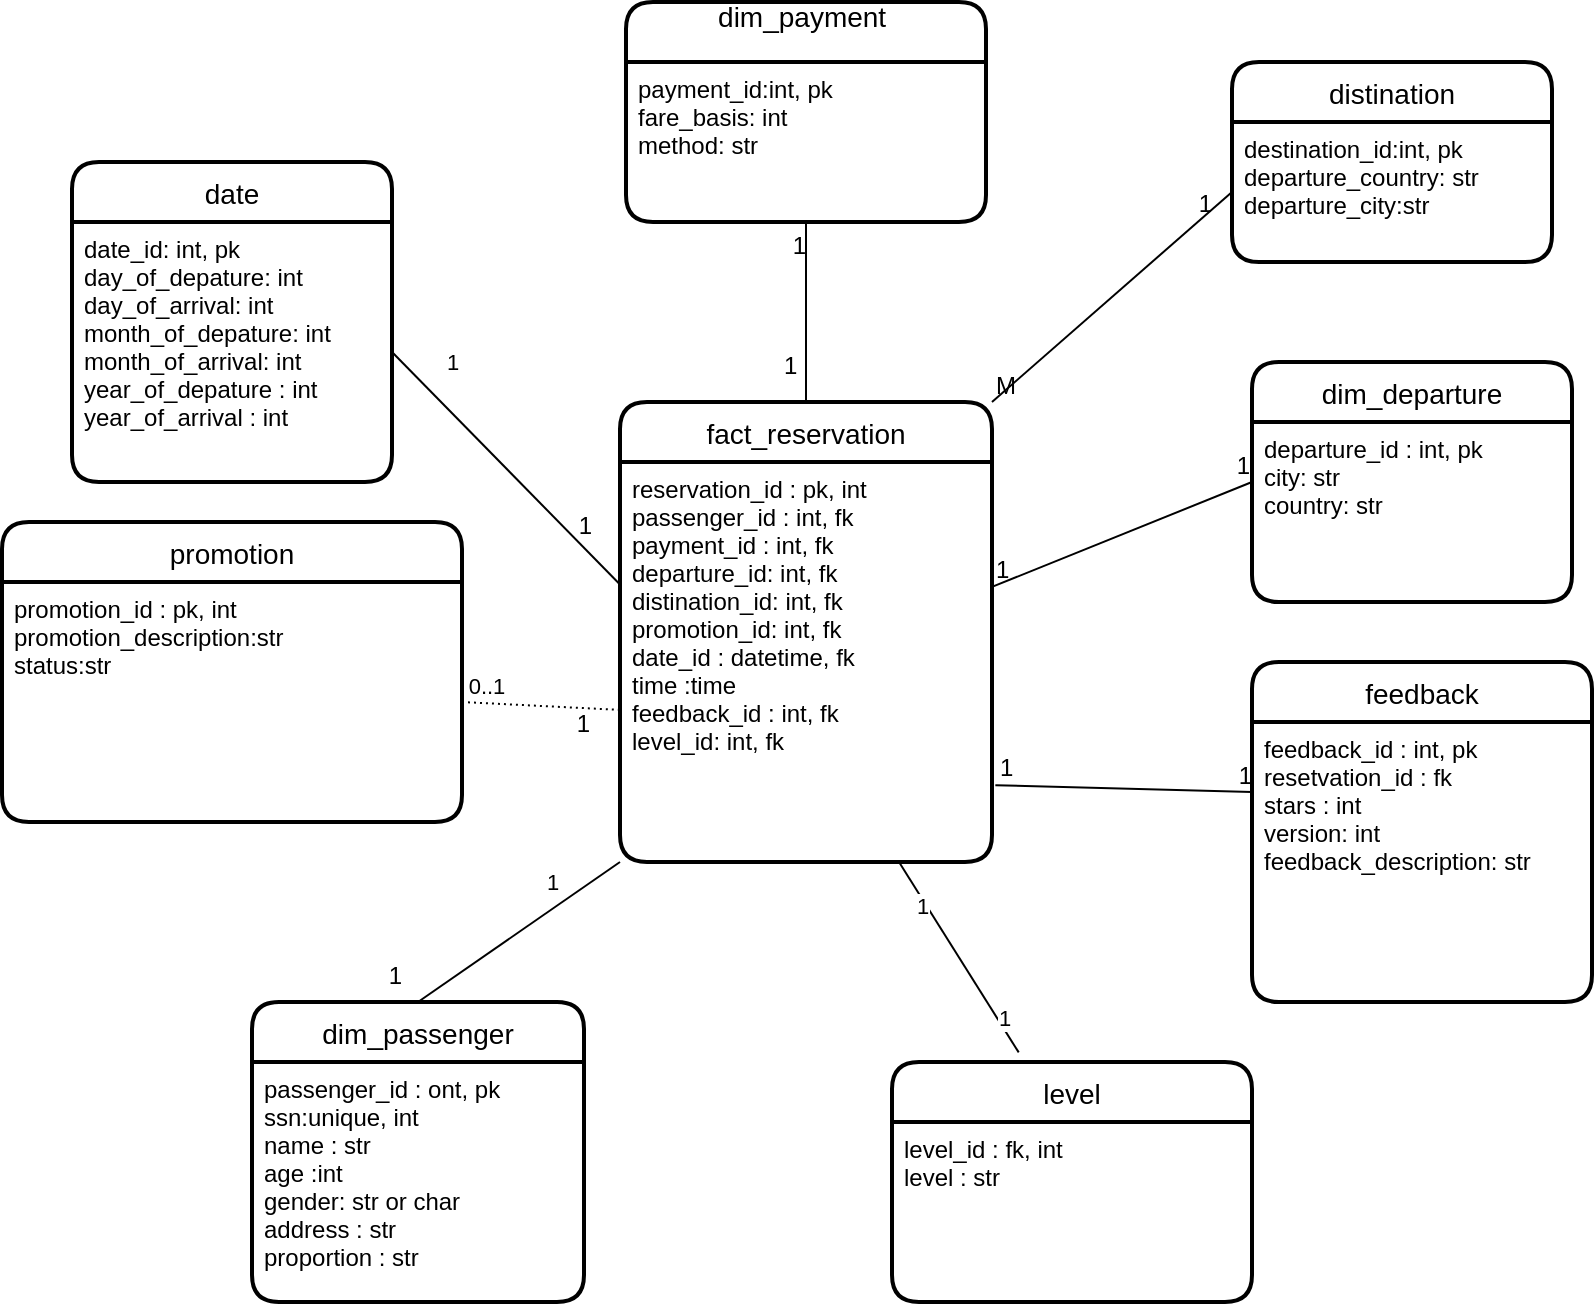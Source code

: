<mxfile version="20.7.4" type="device"><diagram id="U5fLJ4EAO6s0piSfpwPv" name="Page-1"><mxGraphModel dx="1036" dy="614" grid="1" gridSize="10" guides="1" tooltips="1" connect="1" arrows="1" fold="1" page="1" pageScale="1" pageWidth="850" pageHeight="1100" math="0" shadow="0"><root><mxCell id="0"/><mxCell id="1" parent="0"/><mxCell id="2HSCj1Mjjqbl4G-UtV3A-1" value="fact_reservation" style="swimlane;childLayout=stackLayout;horizontal=1;startSize=30;horizontalStack=0;rounded=1;fontSize=14;fontStyle=0;strokeWidth=2;resizeParent=0;resizeLast=1;shadow=0;dashed=0;align=center;" parent="1" vertex="1"><mxGeometry x="334" y="250" width="186" height="230" as="geometry"/></mxCell><mxCell id="2HSCj1Mjjqbl4G-UtV3A-2" value="reservation_id : pk, int&#10;passenger_id : int, fk&#10;payment_id : int, fk&#10;departure_id: int, fk&#10;distination_id: int, fk&#10;promotion_id: int, fk&#10;date_id : datetime, fk&#10;time :time&#10;feedback_id : int, fk&#10;level_id: int, fk" style="align=left;strokeColor=none;fillColor=none;spacingLeft=4;fontSize=12;verticalAlign=top;resizable=0;rotatable=0;part=1;" parent="2HSCj1Mjjqbl4G-UtV3A-1" vertex="1"><mxGeometry y="30" width="186" height="200" as="geometry"/></mxCell><mxCell id="2HSCj1Mjjqbl4G-UtV3A-3" value="dim_passenger" style="swimlane;childLayout=stackLayout;horizontal=1;startSize=30;horizontalStack=0;rounded=1;fontSize=14;fontStyle=0;strokeWidth=2;resizeParent=0;resizeLast=1;shadow=0;dashed=0;align=center;" parent="1" vertex="1"><mxGeometry x="150" y="550" width="166" height="150" as="geometry"/></mxCell><mxCell id="2HSCj1Mjjqbl4G-UtV3A-4" value="passenger_id : ont, pk&#10;ssn:unique, int&#10;name : str&#10;age :int&#10;gender: str or char&#10;address : str&#10;proportion : str" style="align=left;strokeColor=none;fillColor=none;spacingLeft=4;fontSize=12;verticalAlign=top;resizable=0;rotatable=0;part=1;" parent="2HSCj1Mjjqbl4G-UtV3A-3" vertex="1"><mxGeometry y="30" width="166" height="120" as="geometry"/></mxCell><mxCell id="2HSCj1Mjjqbl4G-UtV3A-5" value="dim_payment &#10;" style="swimlane;childLayout=stackLayout;horizontal=1;startSize=30;horizontalStack=0;rounded=1;fontSize=14;fontStyle=0;strokeWidth=2;resizeParent=0;resizeLast=1;shadow=0;dashed=0;align=center;" parent="1" vertex="1"><mxGeometry x="337" y="50" width="180" height="110" as="geometry"/></mxCell><mxCell id="2HSCj1Mjjqbl4G-UtV3A-6" value="payment_id:int, pk&#10;fare_basis: int&#10;method: str" style="align=left;strokeColor=none;fillColor=none;spacingLeft=4;fontSize=12;verticalAlign=top;resizable=0;rotatable=0;part=1;" parent="2HSCj1Mjjqbl4G-UtV3A-5" vertex="1"><mxGeometry y="30" width="180" height="80" as="geometry"/></mxCell><mxCell id="2HSCj1Mjjqbl4G-UtV3A-7" value="dim_departure" style="swimlane;childLayout=stackLayout;horizontal=1;startSize=30;horizontalStack=0;rounded=1;fontSize=14;fontStyle=0;strokeWidth=2;resizeParent=0;resizeLast=1;shadow=0;dashed=0;align=center;" parent="1" vertex="1"><mxGeometry x="650" y="230" width="160" height="120" as="geometry"/></mxCell><mxCell id="2HSCj1Mjjqbl4G-UtV3A-8" value="departure_id : int, pk&#10;city: str&#10;country: str" style="align=left;strokeColor=none;fillColor=none;spacingLeft=4;fontSize=12;verticalAlign=top;resizable=0;rotatable=0;part=1;" parent="2HSCj1Mjjqbl4G-UtV3A-7" vertex="1"><mxGeometry y="30" width="160" height="90" as="geometry"/></mxCell><mxCell id="2HSCj1Mjjqbl4G-UtV3A-9" value="date" style="swimlane;childLayout=stackLayout;horizontal=1;startSize=30;horizontalStack=0;rounded=1;fontSize=14;fontStyle=0;strokeWidth=2;resizeParent=0;resizeLast=1;shadow=0;dashed=0;align=center;" parent="1" vertex="1"><mxGeometry x="60" y="130" width="160" height="160" as="geometry"/></mxCell><mxCell id="2HSCj1Mjjqbl4G-UtV3A-10" value="date_id: int, pk&#10;day_of_depature: int&#10;day_of_arrival: int&#10;month_of_depature: int&#10;month_of_arrival: int&#10;year_of_depature : int&#10;year_of_arrival : int" style="align=left;strokeColor=none;fillColor=none;spacingLeft=4;fontSize=12;verticalAlign=top;resizable=0;rotatable=0;part=1;" parent="2HSCj1Mjjqbl4G-UtV3A-9" vertex="1"><mxGeometry y="30" width="160" height="130" as="geometry"/></mxCell><mxCell id="2HSCj1Mjjqbl4G-UtV3A-11" value="distination" style="swimlane;childLayout=stackLayout;horizontal=1;startSize=30;horizontalStack=0;rounded=1;fontSize=14;fontStyle=0;strokeWidth=2;resizeParent=0;resizeLast=1;shadow=0;dashed=0;align=center;" parent="1" vertex="1"><mxGeometry x="640" y="80" width="160" height="100" as="geometry"/></mxCell><mxCell id="2HSCj1Mjjqbl4G-UtV3A-12" value="destination_id:int, pk&#10;departure_country: str&#10;departure_city:str" style="align=left;strokeColor=none;fillColor=none;spacingLeft=4;fontSize=12;verticalAlign=top;resizable=0;rotatable=0;part=1;" parent="2HSCj1Mjjqbl4G-UtV3A-11" vertex="1"><mxGeometry y="30" width="160" height="70" as="geometry"/></mxCell><mxCell id="2HSCj1Mjjqbl4G-UtV3A-13" value="promotion" style="swimlane;childLayout=stackLayout;horizontal=1;startSize=30;horizontalStack=0;rounded=1;fontSize=14;fontStyle=0;strokeWidth=2;resizeParent=0;resizeLast=1;shadow=0;dashed=0;align=center;" parent="1" vertex="1"><mxGeometry x="25" y="310" width="230" height="150" as="geometry"/></mxCell><mxCell id="2HSCj1Mjjqbl4G-UtV3A-14" value="promotion_id : pk, int&#10;promotion_description:str&#10;status:str " style="align=left;strokeColor=none;fillColor=none;spacingLeft=4;fontSize=12;verticalAlign=top;resizable=0;rotatable=0;part=1;" parent="2HSCj1Mjjqbl4G-UtV3A-13" vertex="1"><mxGeometry y="30" width="230" height="120" as="geometry"/></mxCell><mxCell id="2HSCj1Mjjqbl4G-UtV3A-15" value="feedback" style="swimlane;childLayout=stackLayout;horizontal=1;startSize=30;horizontalStack=0;rounded=1;fontSize=14;fontStyle=0;strokeWidth=2;resizeParent=0;resizeLast=1;shadow=0;dashed=0;align=center;" parent="1" vertex="1"><mxGeometry x="650" y="380" width="170" height="170" as="geometry"/></mxCell><mxCell id="2HSCj1Mjjqbl4G-UtV3A-16" value="feedback_id : int, pk&#10;resetvation_id : fk&#10;stars : int&#10;version: int&#10;feedback_description: str" style="align=left;strokeColor=none;fillColor=none;spacingLeft=4;fontSize=12;verticalAlign=top;resizable=0;rotatable=0;part=1;" parent="2HSCj1Mjjqbl4G-UtV3A-15" vertex="1"><mxGeometry y="30" width="170" height="140" as="geometry"/></mxCell><mxCell id="2HSCj1Mjjqbl4G-UtV3A-17" value="" style="endArrow=none;html=1;rounded=0;exitX=1;exitY=0.5;exitDx=0;exitDy=0;entryX=0.002;entryY=0.308;entryDx=0;entryDy=0;entryPerimeter=0;" parent="1" source="2HSCj1Mjjqbl4G-UtV3A-10" target="2HSCj1Mjjqbl4G-UtV3A-2" edge="1"><mxGeometry relative="1" as="geometry"><mxPoint x="110" y="590" as="sourcePoint"/><mxPoint x="270" y="590" as="targetPoint"/></mxGeometry></mxCell><mxCell id="2HSCj1Mjjqbl4G-UtV3A-18" value="1" style="resizable=0;html=1;align=right;verticalAlign=bottom;" parent="2HSCj1Mjjqbl4G-UtV3A-17" connectable="0" vertex="1"><mxGeometry x="1" relative="1" as="geometry"><mxPoint x="-14" y="-21" as="offset"/></mxGeometry></mxCell><mxCell id="2HSCj1Mjjqbl4G-UtV3A-19" value="1" style="edgeLabel;html=1;align=center;verticalAlign=middle;resizable=0;points=[];" parent="2HSCj1Mjjqbl4G-UtV3A-17" vertex="1" connectable="0"><mxGeometry x="-0.435" y="-2" relative="1" as="geometry"><mxPoint x="-1" y="-29" as="offset"/></mxGeometry></mxCell><mxCell id="2HSCj1Mjjqbl4G-UtV3A-20" value="" style="endArrow=none;html=1;rounded=0;dashed=1;dashPattern=1 2;entryX=0.006;entryY=0.62;entryDx=0;entryDy=0;entryPerimeter=0;exitX=1;exitY=0.5;exitDx=0;exitDy=0;" parent="1" source="2HSCj1Mjjqbl4G-UtV3A-14" target="2HSCj1Mjjqbl4G-UtV3A-2" edge="1"><mxGeometry relative="1" as="geometry"><mxPoint x="230" y="540" as="sourcePoint"/><mxPoint x="390" y="540" as="targetPoint"/><Array as="points"/></mxGeometry></mxCell><mxCell id="2HSCj1Mjjqbl4G-UtV3A-21" value="1" style="resizable=0;html=1;align=right;verticalAlign=bottom;" parent="2HSCj1Mjjqbl4G-UtV3A-20" connectable="0" vertex="1"><mxGeometry x="1" relative="1" as="geometry"><mxPoint x="-15" y="16" as="offset"/></mxGeometry></mxCell><mxCell id="2HSCj1Mjjqbl4G-UtV3A-22" value="0..1" style="edgeLabel;html=1;align=center;verticalAlign=middle;resizable=0;points=[];" parent="2HSCj1Mjjqbl4G-UtV3A-20" vertex="1" connectable="0"><mxGeometry x="-0.61" relative="1" as="geometry"><mxPoint x="-4" y="-9" as="offset"/></mxGeometry></mxCell><mxCell id="2HSCj1Mjjqbl4G-UtV3A-23" value="" style="endArrow=none;html=1;rounded=0;entryX=0.5;entryY=0;entryDx=0;entryDy=0;exitX=0;exitY=1;exitDx=0;exitDy=0;" parent="1" source="2HSCj1Mjjqbl4G-UtV3A-2" target="2HSCj1Mjjqbl4G-UtV3A-3" edge="1"><mxGeometry relative="1" as="geometry"><mxPoint x="290" y="450" as="sourcePoint"/><mxPoint x="450" y="450" as="targetPoint"/></mxGeometry></mxCell><mxCell id="2HSCj1Mjjqbl4G-UtV3A-24" value="1" style="resizable=0;html=1;align=right;verticalAlign=bottom;" parent="2HSCj1Mjjqbl4G-UtV3A-23" connectable="0" vertex="1"><mxGeometry x="1" relative="1" as="geometry"><mxPoint x="-7" y="-5" as="offset"/></mxGeometry></mxCell><mxCell id="2HSCj1Mjjqbl4G-UtV3A-25" value="1" style="edgeLabel;html=1;align=center;verticalAlign=middle;resizable=0;points=[];" parent="2HSCj1Mjjqbl4G-UtV3A-23" vertex="1" connectable="0"><mxGeometry x="-0.567" y="-2" relative="1" as="geometry"><mxPoint x="-11" y="-4" as="offset"/></mxGeometry></mxCell><mxCell id="2HSCj1Mjjqbl4G-UtV3A-26" value="" style="endArrow=none;html=1;rounded=0;entryX=0;entryY=0.5;entryDx=0;entryDy=0;exitX=1;exitY=0;exitDx=0;exitDy=0;" parent="1" source="2HSCj1Mjjqbl4G-UtV3A-1" target="2HSCj1Mjjqbl4G-UtV3A-12" edge="1"><mxGeometry relative="1" as="geometry"><mxPoint x="290" y="350" as="sourcePoint"/><mxPoint x="450" y="350" as="targetPoint"/></mxGeometry></mxCell><mxCell id="2HSCj1Mjjqbl4G-UtV3A-27" value="M" style="resizable=0;html=1;align=left;verticalAlign=bottom;" parent="2HSCj1Mjjqbl4G-UtV3A-26" connectable="0" vertex="1"><mxGeometry x="-1" relative="1" as="geometry"/></mxCell><mxCell id="2HSCj1Mjjqbl4G-UtV3A-28" value="1" style="resizable=0;html=1;align=right;verticalAlign=bottom;" parent="2HSCj1Mjjqbl4G-UtV3A-26" connectable="0" vertex="1"><mxGeometry x="1" relative="1" as="geometry"><mxPoint x="-10" y="15" as="offset"/></mxGeometry></mxCell><mxCell id="2HSCj1Mjjqbl4G-UtV3A-29" value="" style="endArrow=none;html=1;rounded=0;entryX=0.5;entryY=1;entryDx=0;entryDy=0;exitX=0.5;exitY=0;exitDx=0;exitDy=0;" parent="1" source="2HSCj1Mjjqbl4G-UtV3A-1" target="2HSCj1Mjjqbl4G-UtV3A-6" edge="1"><mxGeometry relative="1" as="geometry"><mxPoint x="290" y="350" as="sourcePoint"/><mxPoint x="450" y="350" as="targetPoint"/></mxGeometry></mxCell><mxCell id="2HSCj1Mjjqbl4G-UtV3A-30" value="1" style="resizable=0;html=1;align=left;verticalAlign=bottom;" parent="2HSCj1Mjjqbl4G-UtV3A-29" connectable="0" vertex="1"><mxGeometry x="-1" relative="1" as="geometry"><mxPoint x="-13" y="-10" as="offset"/></mxGeometry></mxCell><mxCell id="2HSCj1Mjjqbl4G-UtV3A-31" value="1" style="resizable=0;html=1;align=right;verticalAlign=bottom;" parent="2HSCj1Mjjqbl4G-UtV3A-29" connectable="0" vertex="1"><mxGeometry x="1" relative="1" as="geometry"><mxPoint y="20" as="offset"/></mxGeometry></mxCell><mxCell id="2HSCj1Mjjqbl4G-UtV3A-32" value="" style="endArrow=none;html=1;rounded=0;entryX=0;entryY=0.5;entryDx=0;entryDy=0;" parent="1" source="2HSCj1Mjjqbl4G-UtV3A-2" target="2HSCj1Mjjqbl4G-UtV3A-7" edge="1"><mxGeometry relative="1" as="geometry"><mxPoint x="290" y="350" as="sourcePoint"/><mxPoint x="450" y="350" as="targetPoint"/></mxGeometry></mxCell><mxCell id="2HSCj1Mjjqbl4G-UtV3A-33" value="1" style="resizable=0;html=1;align=left;verticalAlign=bottom;" parent="2HSCj1Mjjqbl4G-UtV3A-32" connectable="0" vertex="1"><mxGeometry x="-1" relative="1" as="geometry"/></mxCell><mxCell id="2HSCj1Mjjqbl4G-UtV3A-34" value="1" style="resizable=0;html=1;align=right;verticalAlign=bottom;" parent="2HSCj1Mjjqbl4G-UtV3A-32" connectable="0" vertex="1"><mxGeometry x="1" relative="1" as="geometry"/></mxCell><mxCell id="2HSCj1Mjjqbl4G-UtV3A-35" value="" style="endArrow=none;html=1;rounded=0;entryX=0;entryY=0.25;entryDx=0;entryDy=0;exitX=1.009;exitY=0.808;exitDx=0;exitDy=0;exitPerimeter=0;" parent="1" source="2HSCj1Mjjqbl4G-UtV3A-2" target="2HSCj1Mjjqbl4G-UtV3A-16" edge="1"><mxGeometry relative="1" as="geometry"><mxPoint x="290" y="350" as="sourcePoint"/><mxPoint x="450" y="350" as="targetPoint"/></mxGeometry></mxCell><mxCell id="2HSCj1Mjjqbl4G-UtV3A-36" value="1" style="resizable=0;html=1;align=left;verticalAlign=bottom;" parent="2HSCj1Mjjqbl4G-UtV3A-35" connectable="0" vertex="1"><mxGeometry x="-1" relative="1" as="geometry"/></mxCell><mxCell id="2HSCj1Mjjqbl4G-UtV3A-37" value="1" style="resizable=0;html=1;align=right;verticalAlign=bottom;" parent="2HSCj1Mjjqbl4G-UtV3A-35" connectable="0" vertex="1"><mxGeometry x="1" relative="1" as="geometry"/></mxCell><mxCell id="2HSCj1Mjjqbl4G-UtV3A-38" value="level" style="swimlane;childLayout=stackLayout;horizontal=1;startSize=30;horizontalStack=0;rounded=1;fontSize=14;fontStyle=0;strokeWidth=2;resizeParent=0;resizeLast=1;shadow=0;dashed=0;align=center;" parent="1" vertex="1"><mxGeometry x="470" y="580" width="180" height="120" as="geometry"/></mxCell><mxCell id="2HSCj1Mjjqbl4G-UtV3A-39" value="level_id : fk, int&#10;level : str&#10;" style="align=left;strokeColor=none;fillColor=none;spacingLeft=4;fontSize=12;verticalAlign=top;resizable=0;rotatable=0;part=1;" parent="2HSCj1Mjjqbl4G-UtV3A-38" vertex="1"><mxGeometry y="30" width="180" height="90" as="geometry"/></mxCell><mxCell id="2HSCj1Mjjqbl4G-UtV3A-40" value="" style="endArrow=none;html=1;rounded=0;exitX=0.75;exitY=1;exitDx=0;exitDy=0;entryX=0.352;entryY=-0.04;entryDx=0;entryDy=0;entryPerimeter=0;" parent="1" source="2HSCj1Mjjqbl4G-UtV3A-2" target="2HSCj1Mjjqbl4G-UtV3A-38" edge="1"><mxGeometry relative="1" as="geometry"><mxPoint x="467.289" y="470" as="sourcePoint"/><mxPoint x="520" y="585" as="targetPoint"/></mxGeometry></mxCell><mxCell id="2HSCj1Mjjqbl4G-UtV3A-41" value="1" style="edgeLabel;html=1;align=center;verticalAlign=middle;resizable=0;points=[];" parent="2HSCj1Mjjqbl4G-UtV3A-40" vertex="1" connectable="0"><mxGeometry x="-0.571" y="-2" relative="1" as="geometry"><mxPoint as="offset"/></mxGeometry></mxCell><mxCell id="2HSCj1Mjjqbl4G-UtV3A-42" value="1" style="edgeLabel;html=1;align=center;verticalAlign=middle;resizable=0;points=[];" parent="2HSCj1Mjjqbl4G-UtV3A-40" vertex="1" connectable="0"><mxGeometry x="0.674" y="3" relative="1" as="geometry"><mxPoint as="offset"/></mxGeometry></mxCell></root></mxGraphModel></diagram></mxfile>